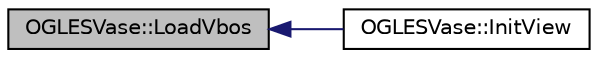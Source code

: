digraph "OGLESVase::LoadVbos"
{
  edge [fontname="Helvetica",fontsize="10",labelfontname="Helvetica",labelfontsize="10"];
  node [fontname="Helvetica",fontsize="10",shape=record];
  rankdir="LR";
  Node1 [label="OGLESVase::LoadVbos",height=0.2,width=0.4,color="black", fillcolor="grey75", style="filled", fontcolor="black"];
  Node1 -> Node2 [dir="back",color="midnightblue",fontsize="10",style="solid",fontname="Helvetica"];
  Node2 [label="OGLESVase::InitView",height=0.2,width=0.4,color="black", fillcolor="white", style="filled",URL="$class_o_g_l_e_s_vase.html#aeae9bba53c85389d0923c0324724954e",tooltip="Initialise the view. "];
}
